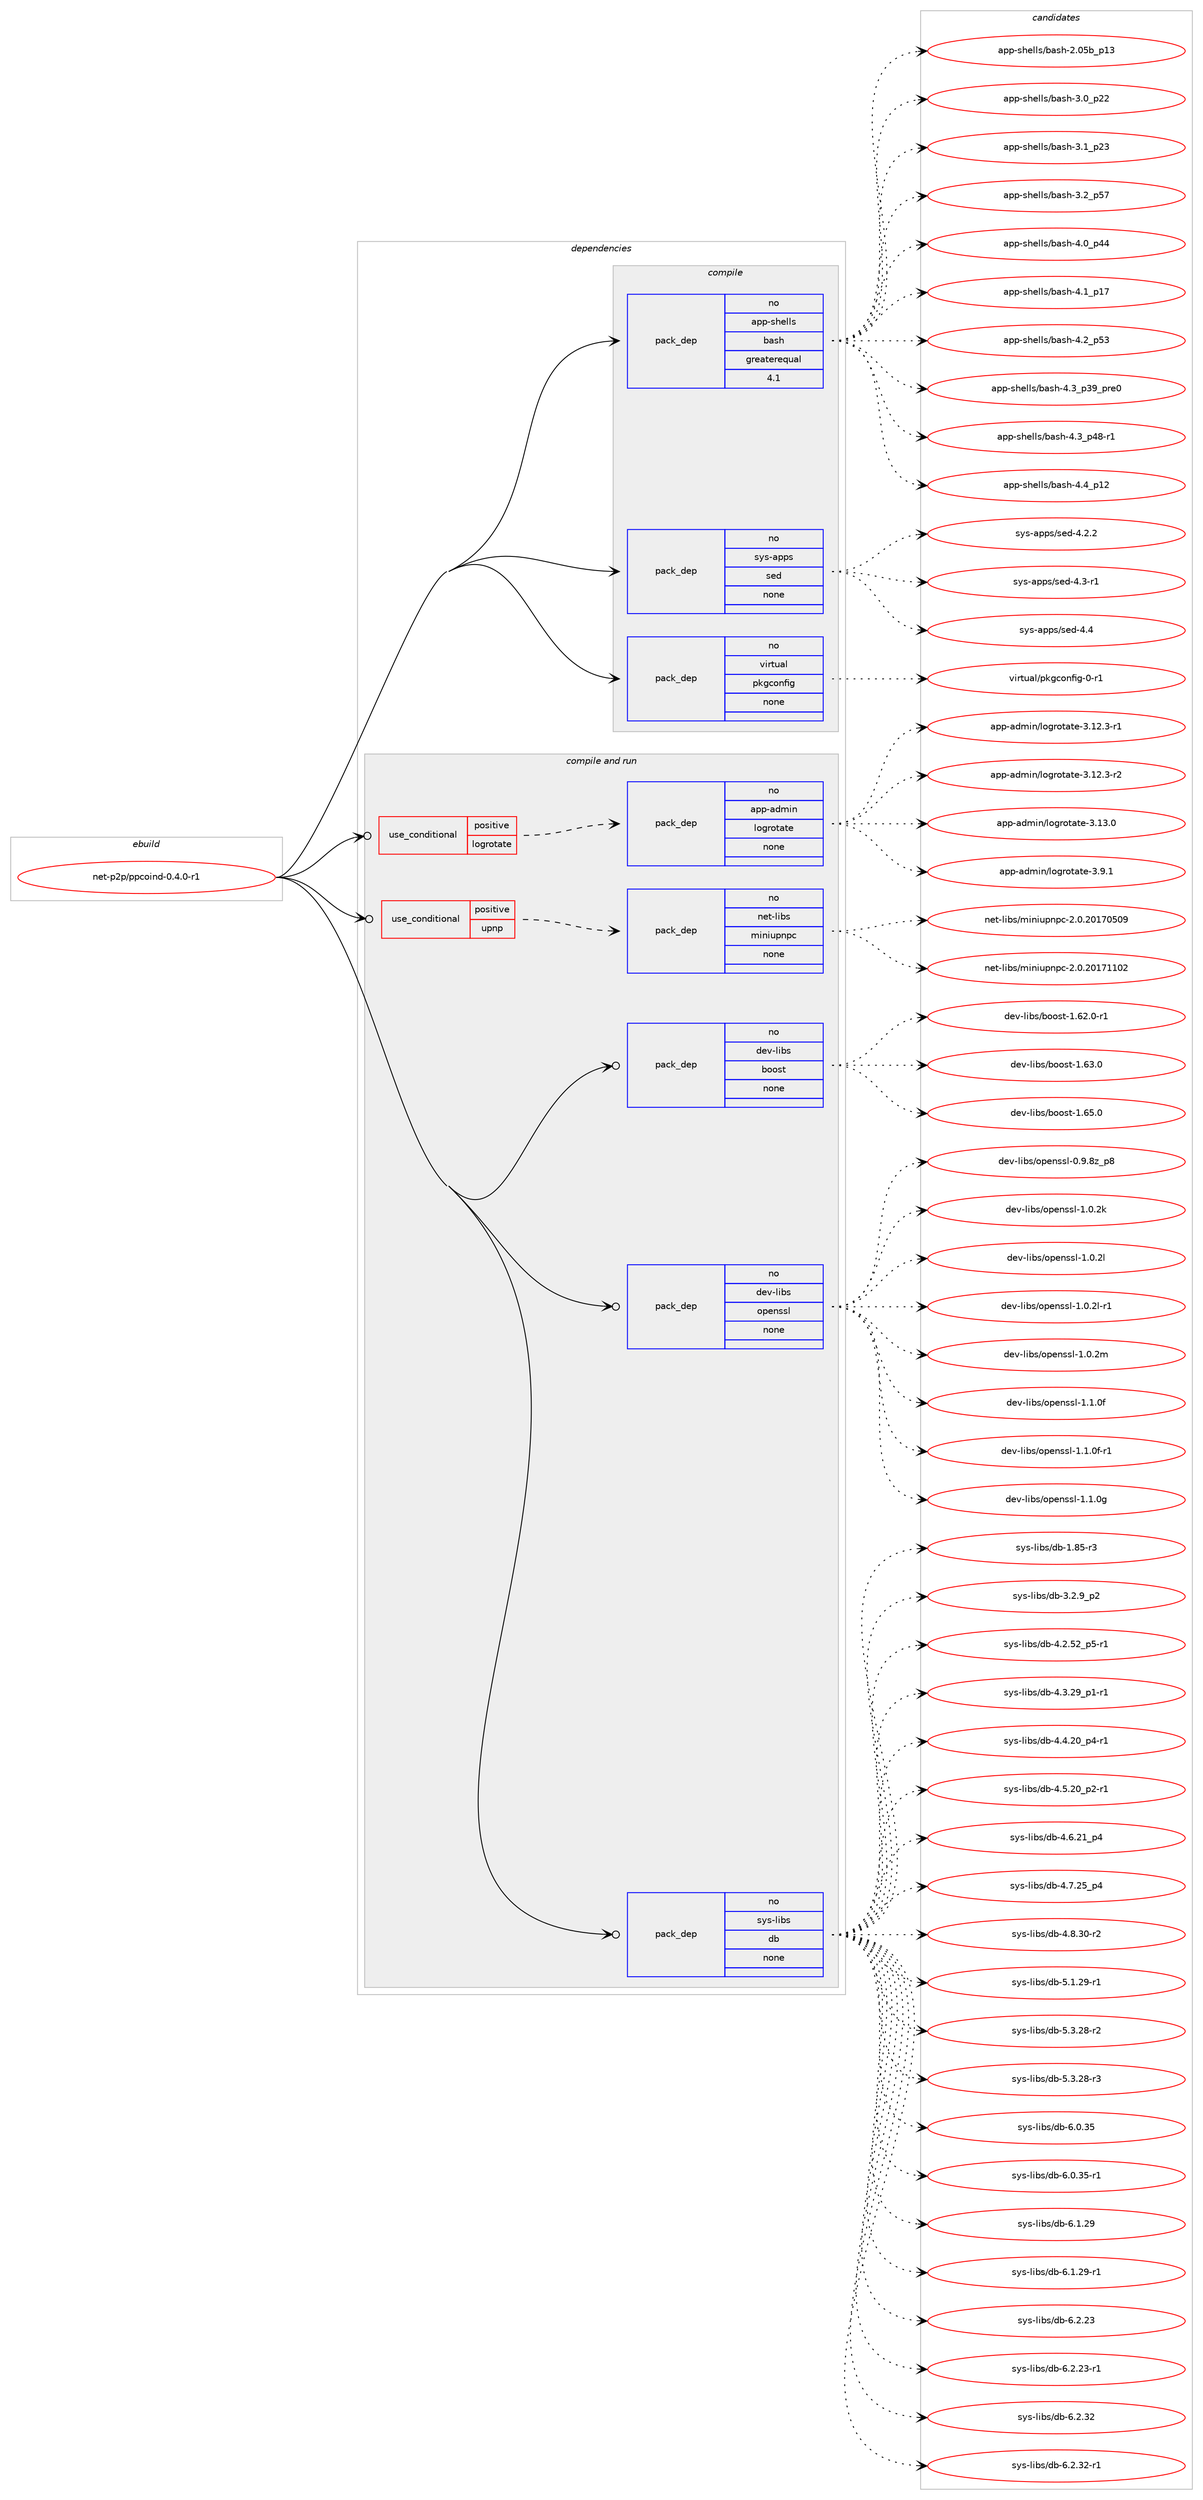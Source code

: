 digraph prolog {

# *************
# Graph options
# *************

newrank=true;
concentrate=true;
compound=true;
graph [rankdir=LR,fontname=Helvetica,fontsize=10,ranksep=1.5];#, ranksep=2.5, nodesep=0.2];
edge  [arrowhead=vee];
node  [fontname=Helvetica,fontsize=10];

# **********
# The ebuild
# **********

subgraph cluster_leftcol {
color=gray;
rank=same;
label=<<i>ebuild</i>>;
id [label="net-p2p/ppcoind-0.4.0-r1", color=red, width=4, href="../net-p2p/ppcoind-0.4.0-r1.svg"];
}

# ****************
# The dependencies
# ****************

subgraph cluster_midcol {
color=gray;
label=<<i>dependencies</i>>;
subgraph cluster_compile {
fillcolor="#eeeeee";
style=filled;
label=<<i>compile</i>>;
subgraph pack319970 {
dependency434892 [label=<<TABLE BORDER="0" CELLBORDER="1" CELLSPACING="0" CELLPADDING="4" WIDTH="220"><TR><TD ROWSPAN="6" CELLPADDING="30">pack_dep</TD></TR><TR><TD WIDTH="110">no</TD></TR><TR><TD>app-shells</TD></TR><TR><TD>bash</TD></TR><TR><TD>greaterequal</TD></TR><TR><TD>4.1</TD></TR></TABLE>>, shape=none, color=blue];
}
id:e -> dependency434892:w [weight=20,style="solid",arrowhead="vee"];
subgraph pack319971 {
dependency434893 [label=<<TABLE BORDER="0" CELLBORDER="1" CELLSPACING="0" CELLPADDING="4" WIDTH="220"><TR><TD ROWSPAN="6" CELLPADDING="30">pack_dep</TD></TR><TR><TD WIDTH="110">no</TD></TR><TR><TD>sys-apps</TD></TR><TR><TD>sed</TD></TR><TR><TD>none</TD></TR><TR><TD></TD></TR></TABLE>>, shape=none, color=blue];
}
id:e -> dependency434893:w [weight=20,style="solid",arrowhead="vee"];
subgraph pack319972 {
dependency434894 [label=<<TABLE BORDER="0" CELLBORDER="1" CELLSPACING="0" CELLPADDING="4" WIDTH="220"><TR><TD ROWSPAN="6" CELLPADDING="30">pack_dep</TD></TR><TR><TD WIDTH="110">no</TD></TR><TR><TD>virtual</TD></TR><TR><TD>pkgconfig</TD></TR><TR><TD>none</TD></TR><TR><TD></TD></TR></TABLE>>, shape=none, color=blue];
}
id:e -> dependency434894:w [weight=20,style="solid",arrowhead="vee"];
}
subgraph cluster_compileandrun {
fillcolor="#eeeeee";
style=filled;
label=<<i>compile and run</i>>;
subgraph cond107421 {
dependency434895 [label=<<TABLE BORDER="0" CELLBORDER="1" CELLSPACING="0" CELLPADDING="4"><TR><TD ROWSPAN="3" CELLPADDING="10">use_conditional</TD></TR><TR><TD>positive</TD></TR><TR><TD>logrotate</TD></TR></TABLE>>, shape=none, color=red];
subgraph pack319973 {
dependency434896 [label=<<TABLE BORDER="0" CELLBORDER="1" CELLSPACING="0" CELLPADDING="4" WIDTH="220"><TR><TD ROWSPAN="6" CELLPADDING="30">pack_dep</TD></TR><TR><TD WIDTH="110">no</TD></TR><TR><TD>app-admin</TD></TR><TR><TD>logrotate</TD></TR><TR><TD>none</TD></TR><TR><TD></TD></TR></TABLE>>, shape=none, color=blue];
}
dependency434895:e -> dependency434896:w [weight=20,style="dashed",arrowhead="vee"];
}
id:e -> dependency434895:w [weight=20,style="solid",arrowhead="odotvee"];
subgraph cond107422 {
dependency434897 [label=<<TABLE BORDER="0" CELLBORDER="1" CELLSPACING="0" CELLPADDING="4"><TR><TD ROWSPAN="3" CELLPADDING="10">use_conditional</TD></TR><TR><TD>positive</TD></TR><TR><TD>upnp</TD></TR></TABLE>>, shape=none, color=red];
subgraph pack319974 {
dependency434898 [label=<<TABLE BORDER="0" CELLBORDER="1" CELLSPACING="0" CELLPADDING="4" WIDTH="220"><TR><TD ROWSPAN="6" CELLPADDING="30">pack_dep</TD></TR><TR><TD WIDTH="110">no</TD></TR><TR><TD>net-libs</TD></TR><TR><TD>miniupnpc</TD></TR><TR><TD>none</TD></TR><TR><TD></TD></TR></TABLE>>, shape=none, color=blue];
}
dependency434897:e -> dependency434898:w [weight=20,style="dashed",arrowhead="vee"];
}
id:e -> dependency434897:w [weight=20,style="solid",arrowhead="odotvee"];
subgraph pack319975 {
dependency434899 [label=<<TABLE BORDER="0" CELLBORDER="1" CELLSPACING="0" CELLPADDING="4" WIDTH="220"><TR><TD ROWSPAN="6" CELLPADDING="30">pack_dep</TD></TR><TR><TD WIDTH="110">no</TD></TR><TR><TD>dev-libs</TD></TR><TR><TD>boost</TD></TR><TR><TD>none</TD></TR><TR><TD></TD></TR></TABLE>>, shape=none, color=blue];
}
id:e -> dependency434899:w [weight=20,style="solid",arrowhead="odotvee"];
subgraph pack319976 {
dependency434900 [label=<<TABLE BORDER="0" CELLBORDER="1" CELLSPACING="0" CELLPADDING="4" WIDTH="220"><TR><TD ROWSPAN="6" CELLPADDING="30">pack_dep</TD></TR><TR><TD WIDTH="110">no</TD></TR><TR><TD>dev-libs</TD></TR><TR><TD>openssl</TD></TR><TR><TD>none</TD></TR><TR><TD></TD></TR></TABLE>>, shape=none, color=blue];
}
id:e -> dependency434900:w [weight=20,style="solid",arrowhead="odotvee"];
subgraph pack319977 {
dependency434901 [label=<<TABLE BORDER="0" CELLBORDER="1" CELLSPACING="0" CELLPADDING="4" WIDTH="220"><TR><TD ROWSPAN="6" CELLPADDING="30">pack_dep</TD></TR><TR><TD WIDTH="110">no</TD></TR><TR><TD>sys-libs</TD></TR><TR><TD>db</TD></TR><TR><TD>none</TD></TR><TR><TD></TD></TR></TABLE>>, shape=none, color=blue];
}
id:e -> dependency434901:w [weight=20,style="solid",arrowhead="odotvee"];
}
subgraph cluster_run {
fillcolor="#eeeeee";
style=filled;
label=<<i>run</i>>;
}
}

# **************
# The candidates
# **************

subgraph cluster_choices {
rank=same;
color=gray;
label=<<i>candidates</i>>;

subgraph choice319970 {
color=black;
nodesep=1;
choice9711211245115104101108108115479897115104455046485398951124951 [label="app-shells/bash-2.05b_p13", color=red, width=4,href="../app-shells/bash-2.05b_p13.svg"];
choice971121124511510410110810811547989711510445514648951125050 [label="app-shells/bash-3.0_p22", color=red, width=4,href="../app-shells/bash-3.0_p22.svg"];
choice971121124511510410110810811547989711510445514649951125051 [label="app-shells/bash-3.1_p23", color=red, width=4,href="../app-shells/bash-3.1_p23.svg"];
choice971121124511510410110810811547989711510445514650951125355 [label="app-shells/bash-3.2_p57", color=red, width=4,href="../app-shells/bash-3.2_p57.svg"];
choice971121124511510410110810811547989711510445524648951125252 [label="app-shells/bash-4.0_p44", color=red, width=4,href="../app-shells/bash-4.0_p44.svg"];
choice971121124511510410110810811547989711510445524649951124955 [label="app-shells/bash-4.1_p17", color=red, width=4,href="../app-shells/bash-4.1_p17.svg"];
choice971121124511510410110810811547989711510445524650951125351 [label="app-shells/bash-4.2_p53", color=red, width=4,href="../app-shells/bash-4.2_p53.svg"];
choice9711211245115104101108108115479897115104455246519511251579511211410148 [label="app-shells/bash-4.3_p39_pre0", color=red, width=4,href="../app-shells/bash-4.3_p39_pre0.svg"];
choice9711211245115104101108108115479897115104455246519511252564511449 [label="app-shells/bash-4.3_p48-r1", color=red, width=4,href="../app-shells/bash-4.3_p48-r1.svg"];
choice971121124511510410110810811547989711510445524652951124950 [label="app-shells/bash-4.4_p12", color=red, width=4,href="../app-shells/bash-4.4_p12.svg"];
dependency434892:e -> choice9711211245115104101108108115479897115104455046485398951124951:w [style=dotted,weight="100"];
dependency434892:e -> choice971121124511510410110810811547989711510445514648951125050:w [style=dotted,weight="100"];
dependency434892:e -> choice971121124511510410110810811547989711510445514649951125051:w [style=dotted,weight="100"];
dependency434892:e -> choice971121124511510410110810811547989711510445514650951125355:w [style=dotted,weight="100"];
dependency434892:e -> choice971121124511510410110810811547989711510445524648951125252:w [style=dotted,weight="100"];
dependency434892:e -> choice971121124511510410110810811547989711510445524649951124955:w [style=dotted,weight="100"];
dependency434892:e -> choice971121124511510410110810811547989711510445524650951125351:w [style=dotted,weight="100"];
dependency434892:e -> choice9711211245115104101108108115479897115104455246519511251579511211410148:w [style=dotted,weight="100"];
dependency434892:e -> choice9711211245115104101108108115479897115104455246519511252564511449:w [style=dotted,weight="100"];
dependency434892:e -> choice971121124511510410110810811547989711510445524652951124950:w [style=dotted,weight="100"];
}
subgraph choice319971 {
color=black;
nodesep=1;
choice115121115459711211211547115101100455246504650 [label="sys-apps/sed-4.2.2", color=red, width=4,href="../sys-apps/sed-4.2.2.svg"];
choice115121115459711211211547115101100455246514511449 [label="sys-apps/sed-4.3-r1", color=red, width=4,href="../sys-apps/sed-4.3-r1.svg"];
choice11512111545971121121154711510110045524652 [label="sys-apps/sed-4.4", color=red, width=4,href="../sys-apps/sed-4.4.svg"];
dependency434893:e -> choice115121115459711211211547115101100455246504650:w [style=dotted,weight="100"];
dependency434893:e -> choice115121115459711211211547115101100455246514511449:w [style=dotted,weight="100"];
dependency434893:e -> choice11512111545971121121154711510110045524652:w [style=dotted,weight="100"];
}
subgraph choice319972 {
color=black;
nodesep=1;
choice11810511411611797108471121071039911111010210510345484511449 [label="virtual/pkgconfig-0-r1", color=red, width=4,href="../virtual/pkgconfig-0-r1.svg"];
dependency434894:e -> choice11810511411611797108471121071039911111010210510345484511449:w [style=dotted,weight="100"];
}
subgraph choice319973 {
color=black;
nodesep=1;
choice9711211245971001091051104710811110311411111697116101455146495046514511449 [label="app-admin/logrotate-3.12.3-r1", color=red, width=4,href="../app-admin/logrotate-3.12.3-r1.svg"];
choice9711211245971001091051104710811110311411111697116101455146495046514511450 [label="app-admin/logrotate-3.12.3-r2", color=red, width=4,href="../app-admin/logrotate-3.12.3-r2.svg"];
choice971121124597100109105110471081111031141111169711610145514649514648 [label="app-admin/logrotate-3.13.0", color=red, width=4,href="../app-admin/logrotate-3.13.0.svg"];
choice9711211245971001091051104710811110311411111697116101455146574649 [label="app-admin/logrotate-3.9.1", color=red, width=4,href="../app-admin/logrotate-3.9.1.svg"];
dependency434896:e -> choice9711211245971001091051104710811110311411111697116101455146495046514511449:w [style=dotted,weight="100"];
dependency434896:e -> choice9711211245971001091051104710811110311411111697116101455146495046514511450:w [style=dotted,weight="100"];
dependency434896:e -> choice971121124597100109105110471081111031141111169711610145514649514648:w [style=dotted,weight="100"];
dependency434896:e -> choice9711211245971001091051104710811110311411111697116101455146574649:w [style=dotted,weight="100"];
}
subgraph choice319974 {
color=black;
nodesep=1;
choice1101011164510810598115471091051101051171121101129945504648465048495548534857 [label="net-libs/miniupnpc-2.0.20170509", color=red, width=4,href="../net-libs/miniupnpc-2.0.20170509.svg"];
choice1101011164510810598115471091051101051171121101129945504648465048495549494850 [label="net-libs/miniupnpc-2.0.20171102", color=red, width=4,href="../net-libs/miniupnpc-2.0.20171102.svg"];
dependency434898:e -> choice1101011164510810598115471091051101051171121101129945504648465048495548534857:w [style=dotted,weight="100"];
dependency434898:e -> choice1101011164510810598115471091051101051171121101129945504648465048495549494850:w [style=dotted,weight="100"];
}
subgraph choice319975 {
color=black;
nodesep=1;
choice10010111845108105981154798111111115116454946545046484511449 [label="dev-libs/boost-1.62.0-r1", color=red, width=4,href="../dev-libs/boost-1.62.0-r1.svg"];
choice1001011184510810598115479811111111511645494654514648 [label="dev-libs/boost-1.63.0", color=red, width=4,href="../dev-libs/boost-1.63.0.svg"];
choice1001011184510810598115479811111111511645494654534648 [label="dev-libs/boost-1.65.0", color=red, width=4,href="../dev-libs/boost-1.65.0.svg"];
dependency434899:e -> choice10010111845108105981154798111111115116454946545046484511449:w [style=dotted,weight="100"];
dependency434899:e -> choice1001011184510810598115479811111111511645494654514648:w [style=dotted,weight="100"];
dependency434899:e -> choice1001011184510810598115479811111111511645494654534648:w [style=dotted,weight="100"];
}
subgraph choice319976 {
color=black;
nodesep=1;
choice1001011184510810598115471111121011101151151084548465746561229511256 [label="dev-libs/openssl-0.9.8z_p8", color=red, width=4,href="../dev-libs/openssl-0.9.8z_p8.svg"];
choice100101118451081059811547111112101110115115108454946484650107 [label="dev-libs/openssl-1.0.2k", color=red, width=4,href="../dev-libs/openssl-1.0.2k.svg"];
choice100101118451081059811547111112101110115115108454946484650108 [label="dev-libs/openssl-1.0.2l", color=red, width=4,href="../dev-libs/openssl-1.0.2l.svg"];
choice1001011184510810598115471111121011101151151084549464846501084511449 [label="dev-libs/openssl-1.0.2l-r1", color=red, width=4,href="../dev-libs/openssl-1.0.2l-r1.svg"];
choice100101118451081059811547111112101110115115108454946484650109 [label="dev-libs/openssl-1.0.2m", color=red, width=4,href="../dev-libs/openssl-1.0.2m.svg"];
choice100101118451081059811547111112101110115115108454946494648102 [label="dev-libs/openssl-1.1.0f", color=red, width=4,href="../dev-libs/openssl-1.1.0f.svg"];
choice1001011184510810598115471111121011101151151084549464946481024511449 [label="dev-libs/openssl-1.1.0f-r1", color=red, width=4,href="../dev-libs/openssl-1.1.0f-r1.svg"];
choice100101118451081059811547111112101110115115108454946494648103 [label="dev-libs/openssl-1.1.0g", color=red, width=4,href="../dev-libs/openssl-1.1.0g.svg"];
dependency434900:e -> choice1001011184510810598115471111121011101151151084548465746561229511256:w [style=dotted,weight="100"];
dependency434900:e -> choice100101118451081059811547111112101110115115108454946484650107:w [style=dotted,weight="100"];
dependency434900:e -> choice100101118451081059811547111112101110115115108454946484650108:w [style=dotted,weight="100"];
dependency434900:e -> choice1001011184510810598115471111121011101151151084549464846501084511449:w [style=dotted,weight="100"];
dependency434900:e -> choice100101118451081059811547111112101110115115108454946484650109:w [style=dotted,weight="100"];
dependency434900:e -> choice100101118451081059811547111112101110115115108454946494648102:w [style=dotted,weight="100"];
dependency434900:e -> choice1001011184510810598115471111121011101151151084549464946481024511449:w [style=dotted,weight="100"];
dependency434900:e -> choice100101118451081059811547111112101110115115108454946494648103:w [style=dotted,weight="100"];
}
subgraph choice319977 {
color=black;
nodesep=1;
choice1151211154510810598115471009845494656534511451 [label="sys-libs/db-1.85-r3", color=red, width=4,href="../sys-libs/db-1.85-r3.svg"];
choice115121115451081059811547100984551465046579511250 [label="sys-libs/db-3.2.9_p2", color=red, width=4,href="../sys-libs/db-3.2.9_p2.svg"];
choice115121115451081059811547100984552465046535095112534511449 [label="sys-libs/db-4.2.52_p5-r1", color=red, width=4,href="../sys-libs/db-4.2.52_p5-r1.svg"];
choice115121115451081059811547100984552465146505795112494511449 [label="sys-libs/db-4.3.29_p1-r1", color=red, width=4,href="../sys-libs/db-4.3.29_p1-r1.svg"];
choice115121115451081059811547100984552465246504895112524511449 [label="sys-libs/db-4.4.20_p4-r1", color=red, width=4,href="../sys-libs/db-4.4.20_p4-r1.svg"];
choice115121115451081059811547100984552465346504895112504511449 [label="sys-libs/db-4.5.20_p2-r1", color=red, width=4,href="../sys-libs/db-4.5.20_p2-r1.svg"];
choice11512111545108105981154710098455246544650499511252 [label="sys-libs/db-4.6.21_p4", color=red, width=4,href="../sys-libs/db-4.6.21_p4.svg"];
choice11512111545108105981154710098455246554650539511252 [label="sys-libs/db-4.7.25_p4", color=red, width=4,href="../sys-libs/db-4.7.25_p4.svg"];
choice11512111545108105981154710098455246564651484511450 [label="sys-libs/db-4.8.30-r2", color=red, width=4,href="../sys-libs/db-4.8.30-r2.svg"];
choice11512111545108105981154710098455346494650574511449 [label="sys-libs/db-5.1.29-r1", color=red, width=4,href="../sys-libs/db-5.1.29-r1.svg"];
choice11512111545108105981154710098455346514650564511450 [label="sys-libs/db-5.3.28-r2", color=red, width=4,href="../sys-libs/db-5.3.28-r2.svg"];
choice11512111545108105981154710098455346514650564511451 [label="sys-libs/db-5.3.28-r3", color=red, width=4,href="../sys-libs/db-5.3.28-r3.svg"];
choice1151211154510810598115471009845544648465153 [label="sys-libs/db-6.0.35", color=red, width=4,href="../sys-libs/db-6.0.35.svg"];
choice11512111545108105981154710098455446484651534511449 [label="sys-libs/db-6.0.35-r1", color=red, width=4,href="../sys-libs/db-6.0.35-r1.svg"];
choice1151211154510810598115471009845544649465057 [label="sys-libs/db-6.1.29", color=red, width=4,href="../sys-libs/db-6.1.29.svg"];
choice11512111545108105981154710098455446494650574511449 [label="sys-libs/db-6.1.29-r1", color=red, width=4,href="../sys-libs/db-6.1.29-r1.svg"];
choice1151211154510810598115471009845544650465051 [label="sys-libs/db-6.2.23", color=red, width=4,href="../sys-libs/db-6.2.23.svg"];
choice11512111545108105981154710098455446504650514511449 [label="sys-libs/db-6.2.23-r1", color=red, width=4,href="../sys-libs/db-6.2.23-r1.svg"];
choice1151211154510810598115471009845544650465150 [label="sys-libs/db-6.2.32", color=red, width=4,href="../sys-libs/db-6.2.32.svg"];
choice11512111545108105981154710098455446504651504511449 [label="sys-libs/db-6.2.32-r1", color=red, width=4,href="../sys-libs/db-6.2.32-r1.svg"];
dependency434901:e -> choice1151211154510810598115471009845494656534511451:w [style=dotted,weight="100"];
dependency434901:e -> choice115121115451081059811547100984551465046579511250:w [style=dotted,weight="100"];
dependency434901:e -> choice115121115451081059811547100984552465046535095112534511449:w [style=dotted,weight="100"];
dependency434901:e -> choice115121115451081059811547100984552465146505795112494511449:w [style=dotted,weight="100"];
dependency434901:e -> choice115121115451081059811547100984552465246504895112524511449:w [style=dotted,weight="100"];
dependency434901:e -> choice115121115451081059811547100984552465346504895112504511449:w [style=dotted,weight="100"];
dependency434901:e -> choice11512111545108105981154710098455246544650499511252:w [style=dotted,weight="100"];
dependency434901:e -> choice11512111545108105981154710098455246554650539511252:w [style=dotted,weight="100"];
dependency434901:e -> choice11512111545108105981154710098455246564651484511450:w [style=dotted,weight="100"];
dependency434901:e -> choice11512111545108105981154710098455346494650574511449:w [style=dotted,weight="100"];
dependency434901:e -> choice11512111545108105981154710098455346514650564511450:w [style=dotted,weight="100"];
dependency434901:e -> choice11512111545108105981154710098455346514650564511451:w [style=dotted,weight="100"];
dependency434901:e -> choice1151211154510810598115471009845544648465153:w [style=dotted,weight="100"];
dependency434901:e -> choice11512111545108105981154710098455446484651534511449:w [style=dotted,weight="100"];
dependency434901:e -> choice1151211154510810598115471009845544649465057:w [style=dotted,weight="100"];
dependency434901:e -> choice11512111545108105981154710098455446494650574511449:w [style=dotted,weight="100"];
dependency434901:e -> choice1151211154510810598115471009845544650465051:w [style=dotted,weight="100"];
dependency434901:e -> choice11512111545108105981154710098455446504650514511449:w [style=dotted,weight="100"];
dependency434901:e -> choice1151211154510810598115471009845544650465150:w [style=dotted,weight="100"];
dependency434901:e -> choice11512111545108105981154710098455446504651504511449:w [style=dotted,weight="100"];
}
}

}

